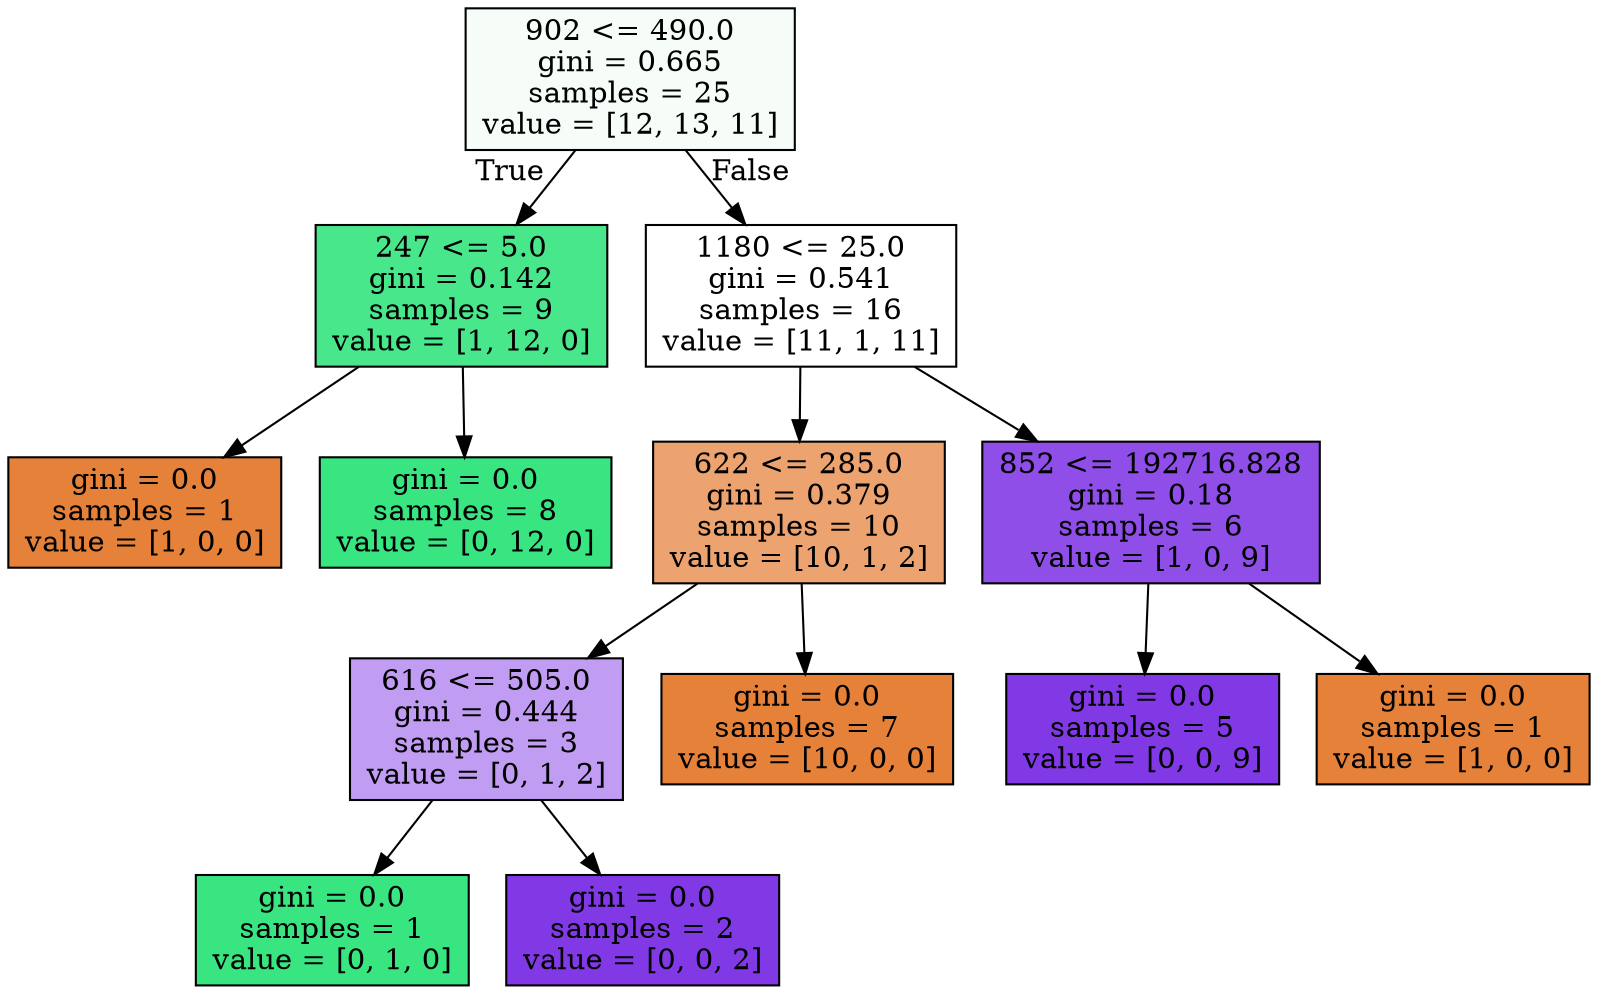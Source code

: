 digraph Tree {
node [shape=box, style="filled", color="black"] ;
0 [label="902 <= 490.0\ngini = 0.665\nsamples = 25\nvalue = [12, 13, 11]", fillcolor="#39e5810b"] ;
1 [label="247 <= 5.0\ngini = 0.142\nsamples = 9\nvalue = [1, 12, 0]", fillcolor="#39e581ea"] ;
0 -> 1 [labeldistance=2.5, labelangle=45, headlabel="True"] ;
2 [label="gini = 0.0\nsamples = 1\nvalue = [1, 0, 0]", fillcolor="#e58139ff"] ;
1 -> 2 ;
3 [label="gini = 0.0\nsamples = 8\nvalue = [0, 12, 0]", fillcolor="#39e581ff"] ;
1 -> 3 ;
4 [label="1180 <= 25.0\ngini = 0.541\nsamples = 16\nvalue = [11, 1, 11]", fillcolor="#e5813900"] ;
0 -> 4 [labeldistance=2.5, labelangle=-45, headlabel="False"] ;
5 [label="622 <= 285.0\ngini = 0.379\nsamples = 10\nvalue = [10, 1, 2]", fillcolor="#e58139b9"] ;
4 -> 5 ;
6 [label="616 <= 505.0\ngini = 0.444\nsamples = 3\nvalue = [0, 1, 2]", fillcolor="#8139e57f"] ;
5 -> 6 ;
7 [label="gini = 0.0\nsamples = 1\nvalue = [0, 1, 0]", fillcolor="#39e581ff"] ;
6 -> 7 ;
8 [label="gini = 0.0\nsamples = 2\nvalue = [0, 0, 2]", fillcolor="#8139e5ff"] ;
6 -> 8 ;
9 [label="gini = 0.0\nsamples = 7\nvalue = [10, 0, 0]", fillcolor="#e58139ff"] ;
5 -> 9 ;
10 [label="852 <= 192716.828\ngini = 0.18\nsamples = 6\nvalue = [1, 0, 9]", fillcolor="#8139e5e3"] ;
4 -> 10 ;
11 [label="gini = 0.0\nsamples = 5\nvalue = [0, 0, 9]", fillcolor="#8139e5ff"] ;
10 -> 11 ;
12 [label="gini = 0.0\nsamples = 1\nvalue = [1, 0, 0]", fillcolor="#e58139ff"] ;
10 -> 12 ;
}